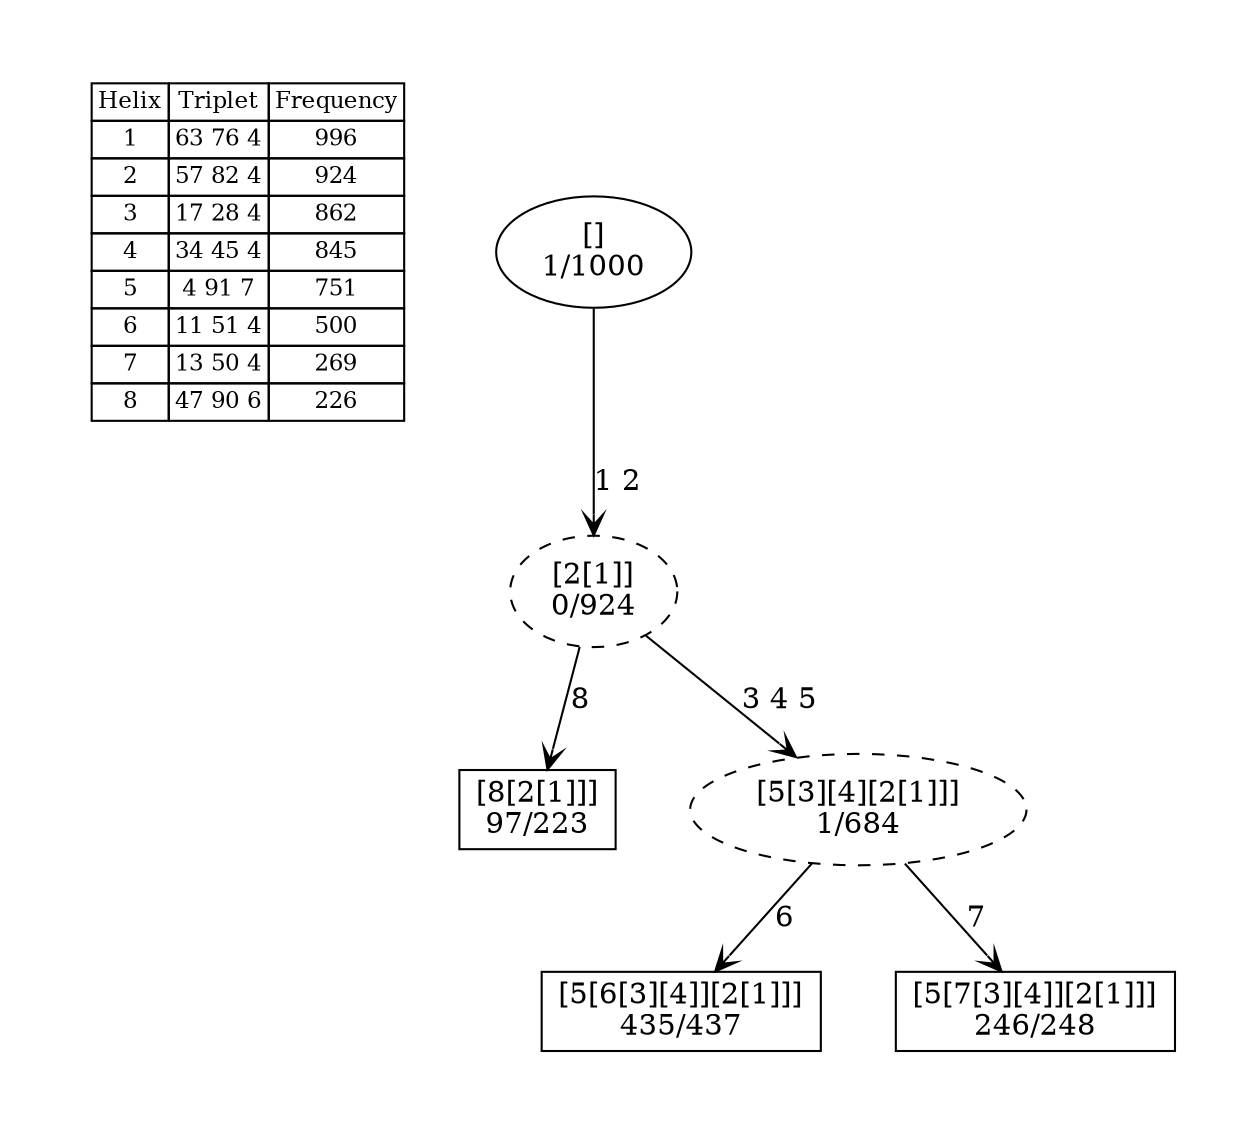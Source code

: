 digraph G {
	pad = 0.5;
	nodesep = 0.5;
"legend" [label = < <table border="0" cellborder="1" cellspacing="0"><tr><td>Helix</td><td>Triplet</td><td>Frequency</td></tr>
<tr><td>1</td><td>63 76 4</td><td>996</td></tr>
<tr><td>2</td><td>57 82 4</td><td>924</td></tr>
<tr><td>3</td><td>17 28 4</td><td>862</td></tr>
<tr><td>4</td><td>34 45 4</td><td>845</td></tr>
<tr><td>5</td><td>4 91 7</td><td>751</td></tr>
<tr><td>6</td><td>11 51 4</td><td>500</td></tr>
<tr><td>7</td><td>13 50 4</td><td>269</td></tr>
<tr><td>8</td><td>47 90 6</td><td>226</td></tr>
</table>>, shape = plaintext, fontsize=11];
"1 2 3 4 5 6 " [shape = box];
"1 2 3 4 5 7 " [shape = box];
"1 2 8 " [shape = box];
"1 2 3 4 5 " [style = dashed];
"1 2 " [style = dashed];
"1 2 3 4 5 6 " [label = "[5[6[3][4]][2[1]]]\n435/437"];
"1 2 3 4 5 7 " [label = "[5[7[3][4]][2[1]]]\n246/248"];
"1 2 8 " [label = "[8[2[1]]]\n97/223"];
"1 2 3 4 5 " [label = "[5[3][4][2[1]]]\n1/684"];
"1 2 " [label = "[2[1]]\n0/924"];
"" [label = "[]\n1/1000"];
"1 2 3 4 5 " -> "1 2 3 4 5 6 " [label = "6 ", arrowhead = vee];
"1 2 3 4 5 " -> "1 2 3 4 5 7 " [label = "7 ", arrowhead = vee];
"1 2 " -> "1 2 8 " [label = "8 ", arrowhead = vee];
"1 2 " -> "1 2 3 4 5 " [label = "3 4 5 ", arrowhead = vee];
"" -> "1 2 " [label = "1 2 ", arrowhead = vee];
}